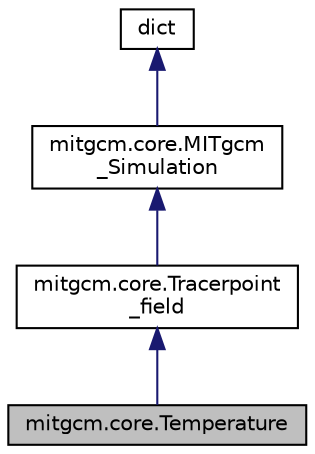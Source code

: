 digraph "mitgcm.core.Temperature"
{
  edge [fontname="Helvetica",fontsize="10",labelfontname="Helvetica",labelfontsize="10"];
  node [fontname="Helvetica",fontsize="10",shape=record];
  Node1 [label="mitgcm.core.Temperature",height=0.2,width=0.4,color="black", fillcolor="grey75", style="filled", fontcolor="black"];
  Node2 -> Node1 [dir="back",color="midnightblue",fontsize="10",style="solid",fontname="Helvetica"];
  Node2 [label="mitgcm.core.Tracerpoint\l_field",height=0.2,width=0.4,color="black", fillcolor="white", style="filled",URL="$classmitgcm_1_1core_1_1_tracerpoint__field.html"];
  Node3 -> Node2 [dir="back",color="midnightblue",fontsize="10",style="solid",fontname="Helvetica"];
  Node3 [label="mitgcm.core.MITgcm\l_Simulation",height=0.2,width=0.4,color="black", fillcolor="white", style="filled",URL="$classmitgcm_1_1core_1_1_m_i_tgcm___simulation.html"];
  Node4 -> Node3 [dir="back",color="midnightblue",fontsize="10",style="solid",fontname="Helvetica"];
  Node4 [label="dict",height=0.2,width=0.4,color="black", fillcolor="white", style="filled",URL="$classdict.html"];
}

